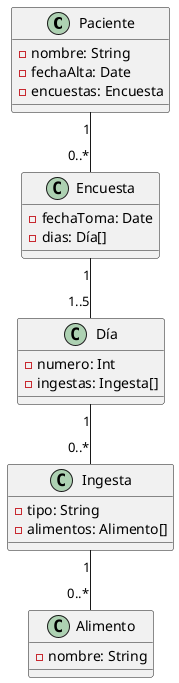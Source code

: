 @startuml Class_Diagram

class Paciente {
    - nombre: String
    - fechaAlta: Date
    - encuestas: Encuesta
}

class Encuesta {
    - fechaToma: Date
    - dias: Día[]
}

class Día {
    - numero: Int
    - ingestas: Ingesta[]
}

class Ingesta {
    - tipo: String
    - alimentos: Alimento[]
}

class Alimento {
    - nombre: String
}

Paciente "1" -- "0..*" Encuesta
Encuesta "1" -- "1..5" Día
Día "1" -- "0..*" Ingesta
Ingesta "1" -- "0..*" Alimento

@enduml
